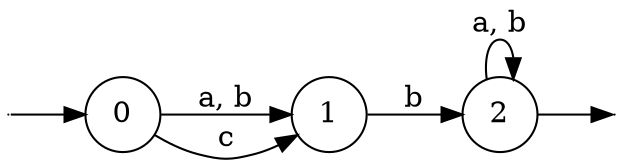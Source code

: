 digraph
{
  vcsn_context = "lal(abc), b"
    rankdir = LR
    {
      node [shape = point, width = 0]
      I
      F
    }
  {
    node [shape = circle]
    0
    1
    2
  }
  I -> 0
  0 -> 1 [label = "a, b"]
  0 -> 1 [label = "c"]
  1 -> 2 [label = "b"]
  2 -> 2 [label = "a, b"]
  2 -> F
}
